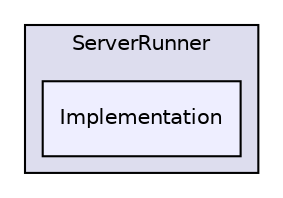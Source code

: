 digraph "D:/Work/Programmieren/Java/D-MARLA/Implementation/MARLA-Server/ServerRunner/src/ServerRunner/Implementation" {
  compound=true
  node [ fontsize="10", fontname="Helvetica"];
  edge [ labelfontsize="10", labelfontname="Helvetica"];
  subgraph clusterdir_413646c86b1dd57ad716c6bf37fdfaca {
    graph [ bgcolor="#ddddee", pencolor="black", label="ServerRunner" fontname="Helvetica", fontsize="10", URL="dir_413646c86b1dd57ad716c6bf37fdfaca.html"]
  dir_671850515244a0d99228a02d8c1f81a4 [shape=box, label="Implementation", style="filled", fillcolor="#eeeeff", pencolor="black", URL="dir_671850515244a0d99228a02d8c1f81a4.html"];
  }
}
